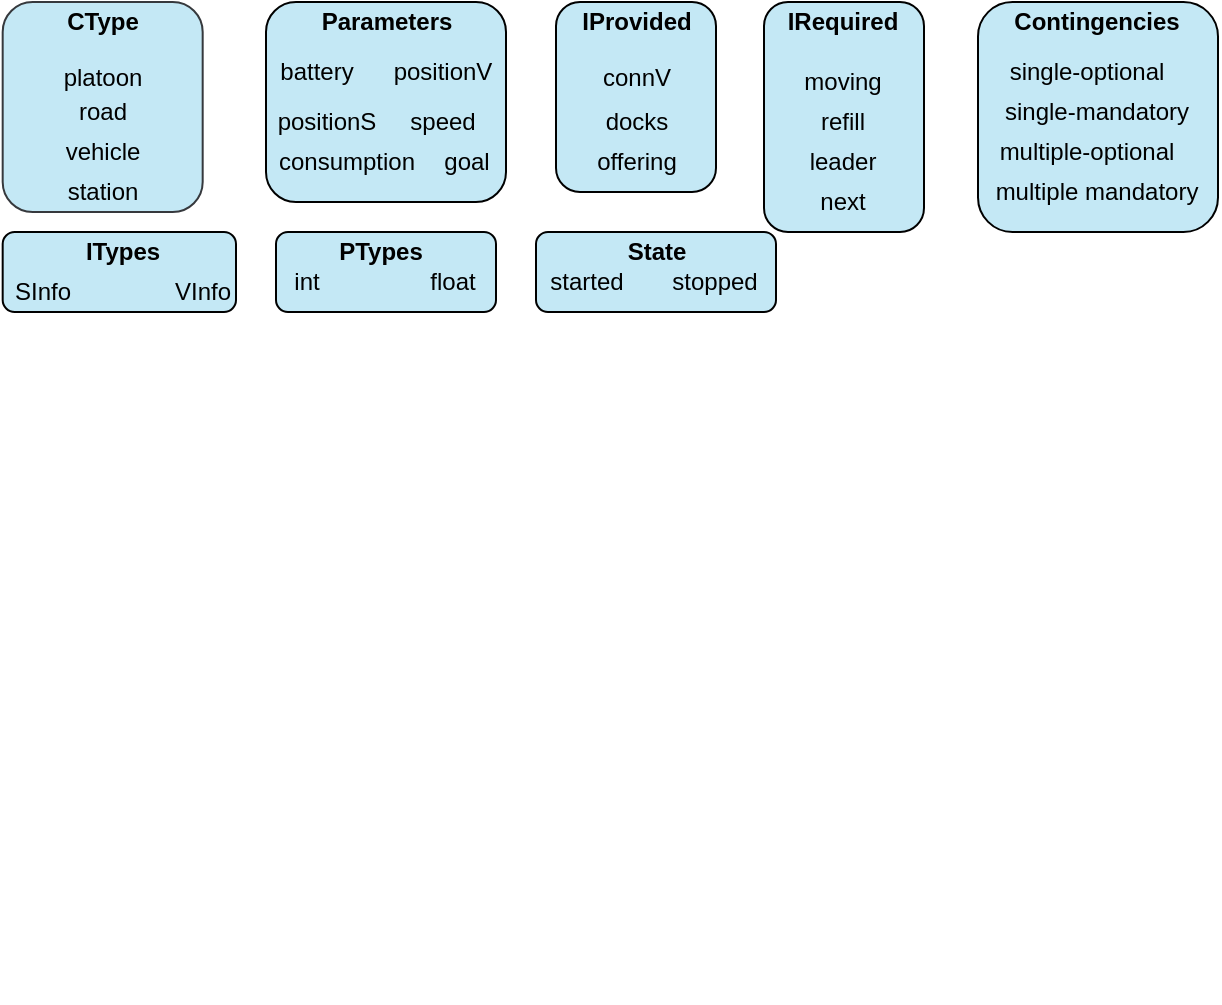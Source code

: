 <mxfile version="14.2.2" type="github">
  <diagram id="3Fb4z0XGUThVQZk8RID5" name="Page-1">
    <mxGraphModel dx="934" dy="554" grid="1" gridSize="10" guides="1" tooltips="1" connect="1" arrows="1" fold="1" page="1" pageScale="1" pageWidth="827" pageHeight="1169" math="0" shadow="0">
      <root>
        <mxCell id="0" />
        <mxCell id="1" parent="0" />
        <mxCell id="AFIAiBZsqAD6h3aXdUzZ-112" value="" style="rounded=1;whiteSpace=wrap;html=1;fillColor=#C4E8F5;" parent="1" vertex="1">
          <mxGeometry x="170" y="160" width="110" height="40" as="geometry" />
        </mxCell>
        <mxCell id="AFIAiBZsqAD6h3aXdUzZ-107" value="" style="rounded=1;whiteSpace=wrap;html=1;fillColor=#C4E8F5;" parent="1" vertex="1">
          <mxGeometry x="33.34" y="160" width="116.66" height="40" as="geometry" />
        </mxCell>
        <mxCell id="AFIAiBZsqAD6h3aXdUzZ-104" value="" style="rounded=1;whiteSpace=wrap;html=1;fillColor=#C4E8F5;" parent="1" vertex="1">
          <mxGeometry x="165" y="45" width="120" height="100" as="geometry" />
        </mxCell>
        <mxCell id="AFIAiBZsqAD6h3aXdUzZ-102" value="" style="rounded=1;whiteSpace=wrap;html=1;fillColor=#C4E8F5;" parent="1" vertex="1">
          <mxGeometry x="310" y="45" width="80" height="95" as="geometry" />
        </mxCell>
        <mxCell id="AFIAiBZsqAD6h3aXdUzZ-100" value="" style="rounded=1;whiteSpace=wrap;html=1;fillColor=#C4E8F5;" parent="1" vertex="1">
          <mxGeometry x="414" y="45" width="80" height="115" as="geometry" />
        </mxCell>
        <mxCell id="AFIAiBZsqAD6h3aXdUzZ-98" value="" style="rounded=1;whiteSpace=wrap;html=1;fillColor=#C4E8F5;" parent="1" vertex="1">
          <mxGeometry x="521" y="45" width="120" height="115" as="geometry" />
        </mxCell>
        <mxCell id="AFIAiBZsqAD6h3aXdUzZ-96" value="" style="rounded=1;whiteSpace=wrap;html=1;strokeColor=#36393d;fillColor=#C4E8F5;" parent="1" vertex="1">
          <mxGeometry x="33.34" y="45" width="100" height="105" as="geometry" />
        </mxCell>
        <mxCell id="AFIAiBZsqAD6h3aXdUzZ-56" value="" style="rounded=0;orthogonalLoop=1;jettySize=auto;html=1;endArrow=halfCircle;endFill=0;endSize=6;strokeWidth=1;" parent="1" edge="1">
          <mxGeometry relative="1" as="geometry">
            <mxPoint x="193.37" y="537" as="sourcePoint" />
            <mxPoint x="193.37" y="537" as="targetPoint" />
          </mxGeometry>
        </mxCell>
        <mxCell id="AFIAiBZsqAD6h3aXdUzZ-77" value="single-optional" style="text;html=1;align=center;verticalAlign=middle;resizable=0;points=[];autosize=1;" parent="1" vertex="1">
          <mxGeometry x="530" y="70" width="90" height="20" as="geometry" />
        </mxCell>
        <mxCell id="AFIAiBZsqAD6h3aXdUzZ-78" value="single-mandatory" style="text;html=1;align=center;verticalAlign=middle;resizable=0;points=[];autosize=1;" parent="1" vertex="1">
          <mxGeometry x="525" y="90" width="110" height="20" as="geometry" />
        </mxCell>
        <mxCell id="AFIAiBZsqAD6h3aXdUzZ-79" value="multiple-optional" style="text;html=1;align=center;verticalAlign=middle;resizable=0;points=[];autosize=1;" parent="1" vertex="1">
          <mxGeometry x="525" y="110" width="100" height="20" as="geometry" />
        </mxCell>
        <mxCell id="AFIAiBZsqAD6h3aXdUzZ-80" value="multiple mandatory" style="text;html=1;align=center;verticalAlign=middle;resizable=0;points=[];autosize=1;" parent="1" vertex="1">
          <mxGeometry x="520" y="130" width="120" height="20" as="geometry" />
        </mxCell>
        <mxCell id="AFIAiBZsqAD6h3aXdUzZ-85" value="VInfo" style="text;html=1;align=center;verticalAlign=middle;resizable=0;points=[];autosize=1;" parent="1" vertex="1">
          <mxGeometry x="113.34" y="180" width="40" height="20" as="geometry" />
        </mxCell>
        <mxCell id="AFIAiBZsqAD6h3aXdUzZ-86" value="SInfo" style="text;html=1;align=center;verticalAlign=middle;resizable=0;points=[];autosize=1;" parent="1" vertex="1">
          <mxGeometry x="33.34" y="180" width="40" height="20" as="geometry" />
        </mxCell>
        <mxCell id="AFIAiBZsqAD6h3aXdUzZ-88" value="int" style="text;html=1;align=center;verticalAlign=middle;resizable=0;points=[];autosize=1;" parent="1" vertex="1">
          <mxGeometry x="170" y="175" width="30" height="20" as="geometry" />
        </mxCell>
        <mxCell id="AFIAiBZsqAD6h3aXdUzZ-89" value="float" style="text;html=1;align=center;verticalAlign=middle;resizable=0;points=[];autosize=1;" parent="1" vertex="1">
          <mxGeometry x="238.0" y="175" width="40" height="20" as="geometry" />
        </mxCell>
        <mxCell id="AFIAiBZsqAD6h3aXdUzZ-90" value="battery" style="text;html=1;align=center;verticalAlign=middle;resizable=0;points=[];autosize=1;" parent="1" vertex="1">
          <mxGeometry x="165" y="70" width="50" height="20" as="geometry" />
        </mxCell>
        <mxCell id="AFIAiBZsqAD6h3aXdUzZ-91" value="positionS" style="text;html=1;align=center;verticalAlign=middle;resizable=0;points=[];autosize=1;" parent="1" vertex="1">
          <mxGeometry x="165" y="95" width="60" height="20" as="geometry" />
        </mxCell>
        <mxCell id="AFIAiBZsqAD6h3aXdUzZ-92" value="positionV" style="text;html=1;align=center;verticalAlign=middle;resizable=0;points=[];autosize=1;" parent="1" vertex="1">
          <mxGeometry x="223" y="70" width="60" height="20" as="geometry" />
        </mxCell>
        <mxCell id="AFIAiBZsqAD6h3aXdUzZ-93" value="speed" style="text;html=1;align=center;verticalAlign=middle;resizable=0;points=[];autosize=1;" parent="1" vertex="1">
          <mxGeometry x="228" y="95" width="50" height="20" as="geometry" />
        </mxCell>
        <mxCell id="AFIAiBZsqAD6h3aXdUzZ-94" value="goal" style="text;html=1;align=center;verticalAlign=middle;resizable=0;points=[];autosize=1;" parent="1" vertex="1">
          <mxGeometry x="245" y="115" width="40" height="20" as="geometry" />
        </mxCell>
        <mxCell id="AFIAiBZsqAD6h3aXdUzZ-95" value="consumption" style="text;html=1;align=center;verticalAlign=middle;resizable=0;points=[];autosize=1;" parent="1" vertex="1">
          <mxGeometry x="165" y="115" width="80" height="20" as="geometry" />
        </mxCell>
        <mxCell id="AFIAiBZsqAD6h3aXdUzZ-97" value="&lt;b&gt;CType&lt;/b&gt;" style="text;html=1;align=center;verticalAlign=middle;resizable=0;points=[];autosize=1;" parent="1" vertex="1">
          <mxGeometry x="58.34" y="45" width="50" height="20" as="geometry" />
        </mxCell>
        <mxCell id="AFIAiBZsqAD6h3aXdUzZ-99" value="&lt;b&gt;Contingencies&lt;/b&gt;" style="text;html=1;align=center;verticalAlign=middle;resizable=0;points=[];autosize=1;" parent="1" vertex="1">
          <mxGeometry x="530" y="45" width="100" height="20" as="geometry" />
        </mxCell>
        <mxCell id="AFIAiBZsqAD6h3aXdUzZ-101" value="&lt;b&gt;IRequired&lt;/b&gt;" style="text;html=1;align=center;verticalAlign=middle;resizable=0;points=[];autosize=1;" parent="1" vertex="1">
          <mxGeometry x="418.13" y="45" width="70" height="20" as="geometry" />
        </mxCell>
        <mxCell id="AFIAiBZsqAD6h3aXdUzZ-103" value="&lt;b&gt;IProvided&lt;/b&gt;" style="text;html=1;align=center;verticalAlign=middle;resizable=0;points=[];autosize=1;" parent="1" vertex="1">
          <mxGeometry x="315" y="45" width="70" height="20" as="geometry" />
        </mxCell>
        <mxCell id="AFIAiBZsqAD6h3aXdUzZ-105" value="&lt;b&gt;Parameters&lt;/b&gt;" style="text;html=1;align=center;verticalAlign=middle;resizable=0;points=[];autosize=1;" parent="1" vertex="1">
          <mxGeometry x="185" y="45" width="80" height="20" as="geometry" />
        </mxCell>
        <mxCell id="AFIAiBZsqAD6h3aXdUzZ-108" value="&lt;b&gt;ITypes&lt;/b&gt;" style="text;html=1;align=center;verticalAlign=middle;resizable=0;points=[];autosize=1;" parent="1" vertex="1">
          <mxGeometry x="68.34" y="160" width="50" height="20" as="geometry" />
        </mxCell>
        <mxCell id="AFIAiBZsqAD6h3aXdUzZ-111" value="&lt;b&gt;PTypes&lt;/b&gt;" style="text;html=1;align=center;verticalAlign=middle;resizable=0;points=[];autosize=1;" parent="1" vertex="1">
          <mxGeometry x="191.66" y="160" width="60" height="20" as="geometry" />
        </mxCell>
        <mxCell id="9FNO6Nep8n9pNZdF5bVJ-1" value="" style="rounded=1;whiteSpace=wrap;html=1;fillColor=#C4E8F5;" vertex="1" parent="1">
          <mxGeometry x="300" y="160" width="120" height="40" as="geometry" />
        </mxCell>
        <mxCell id="9FNO6Nep8n9pNZdF5bVJ-2" value="&lt;font style=&quot;font-size: 12px&quot;&gt;&lt;b&gt;State&lt;/b&gt;&lt;/font&gt;" style="text;html=1;align=center;verticalAlign=middle;resizable=0;points=[];autosize=1;" vertex="1" parent="1">
          <mxGeometry x="340" y="160" width="40" height="20" as="geometry" />
        </mxCell>
        <mxCell id="9FNO6Nep8n9pNZdF5bVJ-3" value="&lt;div&gt;road&lt;/div&gt;" style="text;html=1;align=center;verticalAlign=middle;resizable=0;points=[];autosize=1;" vertex="1" parent="1">
          <mxGeometry x="63.34" y="90" width="40" height="20" as="geometry" />
        </mxCell>
        <mxCell id="9FNO6Nep8n9pNZdF5bVJ-4" value="vehicle" style="text;html=1;align=center;verticalAlign=middle;resizable=0;points=[];autosize=1;" vertex="1" parent="1">
          <mxGeometry x="58.34" y="110" width="50" height="20" as="geometry" />
        </mxCell>
        <mxCell id="9FNO6Nep8n9pNZdF5bVJ-5" value="&lt;div&gt;platoon&lt;/div&gt;" style="text;html=1;align=center;verticalAlign=middle;resizable=0;points=[];autosize=1;" vertex="1" parent="1">
          <mxGeometry x="58.34" y="72.5" width="50" height="20" as="geometry" />
        </mxCell>
        <mxCell id="9FNO6Nep8n9pNZdF5bVJ-6" value="station" style="text;html=1;align=center;verticalAlign=middle;resizable=0;points=[];autosize=1;" vertex="1" parent="1">
          <mxGeometry x="58.34" y="130" width="50" height="20" as="geometry" />
        </mxCell>
        <mxCell id="9FNO6Nep8n9pNZdF5bVJ-8" value="started" style="text;html=1;align=center;verticalAlign=middle;resizable=0;points=[];autosize=1;" vertex="1" parent="1">
          <mxGeometry x="300" y="175" width="50" height="20" as="geometry" />
        </mxCell>
        <mxCell id="9FNO6Nep8n9pNZdF5bVJ-9" value="stopped" style="text;html=1;align=center;verticalAlign=middle;resizable=0;points=[];autosize=1;" vertex="1" parent="1">
          <mxGeometry x="358.75" y="175" width="60" height="20" as="geometry" />
        </mxCell>
        <mxCell id="9FNO6Nep8n9pNZdF5bVJ-11" value="moving" style="text;html=1;align=center;verticalAlign=middle;resizable=0;points=[];autosize=1;" vertex="1" parent="1">
          <mxGeometry x="428.13" y="75" width="50" height="20" as="geometry" />
        </mxCell>
        <mxCell id="9FNO6Nep8n9pNZdF5bVJ-12" value="refill" style="text;html=1;align=center;verticalAlign=middle;resizable=0;points=[];autosize=1;" vertex="1" parent="1">
          <mxGeometry x="433.13" y="95" width="40" height="20" as="geometry" />
        </mxCell>
        <mxCell id="9FNO6Nep8n9pNZdF5bVJ-13" value="&lt;div&gt;next&lt;/div&gt;" style="text;html=1;align=center;verticalAlign=middle;resizable=0;points=[];autosize=1;" vertex="1" parent="1">
          <mxGeometry x="433.13" y="135" width="40" height="20" as="geometry" />
        </mxCell>
        <mxCell id="9FNO6Nep8n9pNZdF5bVJ-14" value="leader" style="text;html=1;align=center;verticalAlign=middle;resizable=0;points=[];autosize=1;" vertex="1" parent="1">
          <mxGeometry x="428.13" y="115" width="50" height="20" as="geometry" />
        </mxCell>
        <mxCell id="9FNO6Nep8n9pNZdF5bVJ-16" value="connV" style="text;html=1;align=center;verticalAlign=middle;resizable=0;points=[];autosize=1;" vertex="1" parent="1">
          <mxGeometry x="325" y="72.5" width="50" height="20" as="geometry" />
        </mxCell>
        <mxCell id="9FNO6Nep8n9pNZdF5bVJ-17" value="docks" style="text;html=1;align=center;verticalAlign=middle;resizable=0;points=[];autosize=1;" vertex="1" parent="1">
          <mxGeometry x="325" y="95" width="50" height="20" as="geometry" />
        </mxCell>
        <mxCell id="9FNO6Nep8n9pNZdF5bVJ-18" value="offering" style="text;html=1;align=center;verticalAlign=middle;resizable=0;points=[];autosize=1;" vertex="1" parent="1">
          <mxGeometry x="320" y="115" width="60" height="20" as="geometry" />
        </mxCell>
      </root>
    </mxGraphModel>
  </diagram>
</mxfile>
